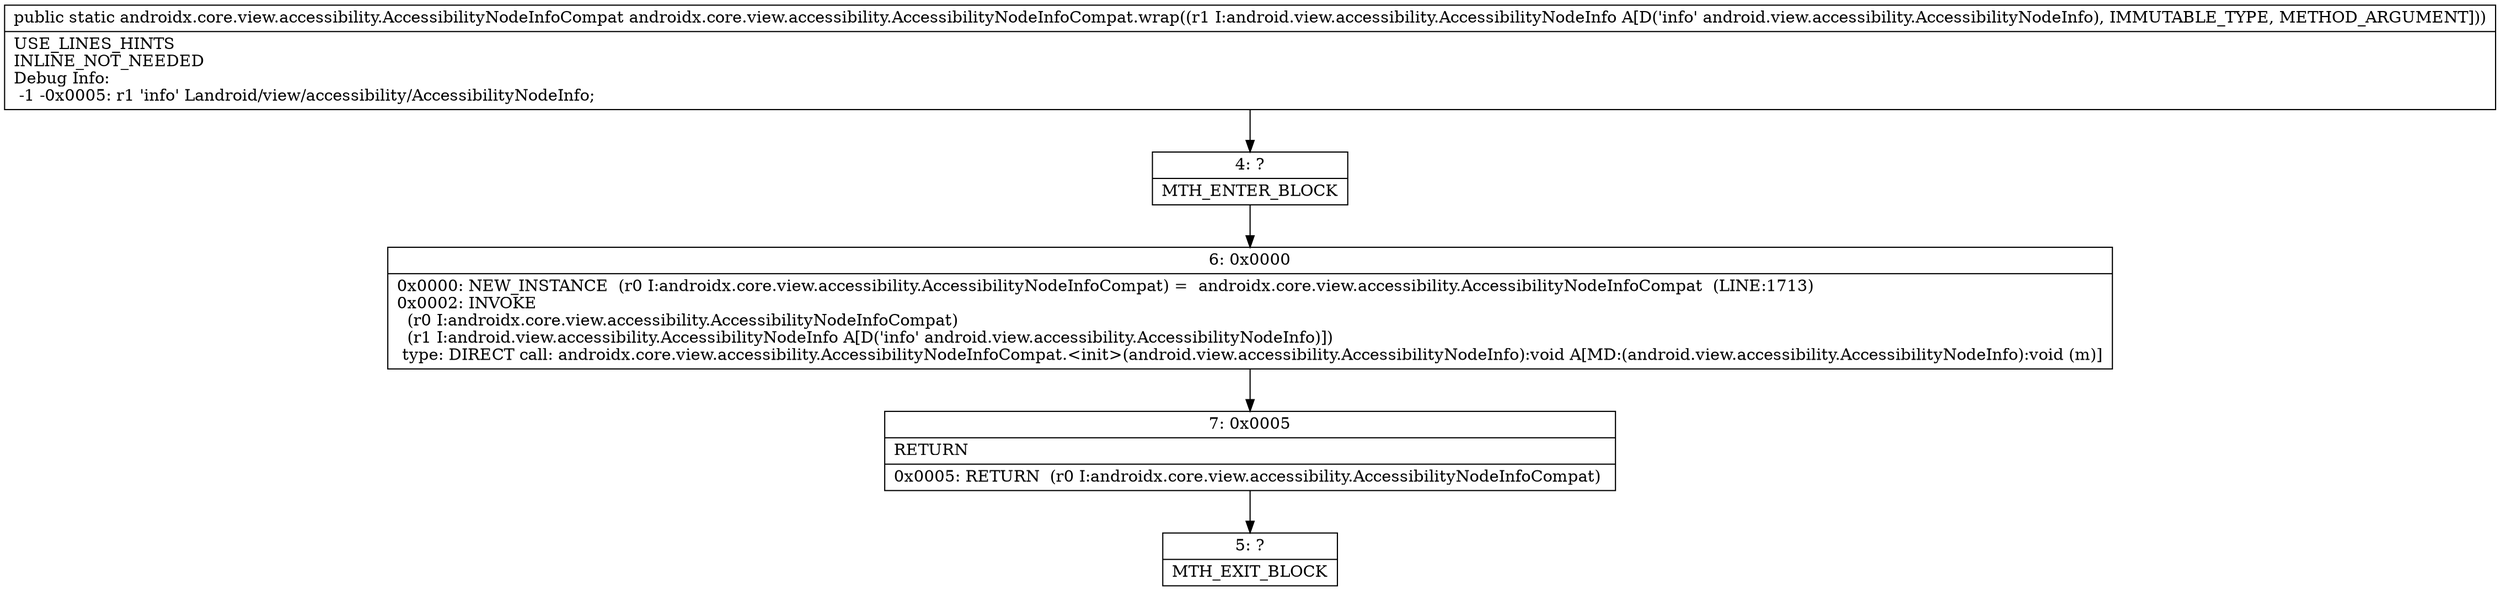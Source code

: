 digraph "CFG forandroidx.core.view.accessibility.AccessibilityNodeInfoCompat.wrap(Landroid\/view\/accessibility\/AccessibilityNodeInfo;)Landroidx\/core\/view\/accessibility\/AccessibilityNodeInfoCompat;" {
Node_4 [shape=record,label="{4\:\ ?|MTH_ENTER_BLOCK\l}"];
Node_6 [shape=record,label="{6\:\ 0x0000|0x0000: NEW_INSTANCE  (r0 I:androidx.core.view.accessibility.AccessibilityNodeInfoCompat) =  androidx.core.view.accessibility.AccessibilityNodeInfoCompat  (LINE:1713)\l0x0002: INVOKE  \l  (r0 I:androidx.core.view.accessibility.AccessibilityNodeInfoCompat)\l  (r1 I:android.view.accessibility.AccessibilityNodeInfo A[D('info' android.view.accessibility.AccessibilityNodeInfo)])\l type: DIRECT call: androidx.core.view.accessibility.AccessibilityNodeInfoCompat.\<init\>(android.view.accessibility.AccessibilityNodeInfo):void A[MD:(android.view.accessibility.AccessibilityNodeInfo):void (m)]\l}"];
Node_7 [shape=record,label="{7\:\ 0x0005|RETURN\l|0x0005: RETURN  (r0 I:androidx.core.view.accessibility.AccessibilityNodeInfoCompat) \l}"];
Node_5 [shape=record,label="{5\:\ ?|MTH_EXIT_BLOCK\l}"];
MethodNode[shape=record,label="{public static androidx.core.view.accessibility.AccessibilityNodeInfoCompat androidx.core.view.accessibility.AccessibilityNodeInfoCompat.wrap((r1 I:android.view.accessibility.AccessibilityNodeInfo A[D('info' android.view.accessibility.AccessibilityNodeInfo), IMMUTABLE_TYPE, METHOD_ARGUMENT]))  | USE_LINES_HINTS\lINLINE_NOT_NEEDED\lDebug Info:\l  \-1 \-0x0005: r1 'info' Landroid\/view\/accessibility\/AccessibilityNodeInfo;\l}"];
MethodNode -> Node_4;Node_4 -> Node_6;
Node_6 -> Node_7;
Node_7 -> Node_5;
}

